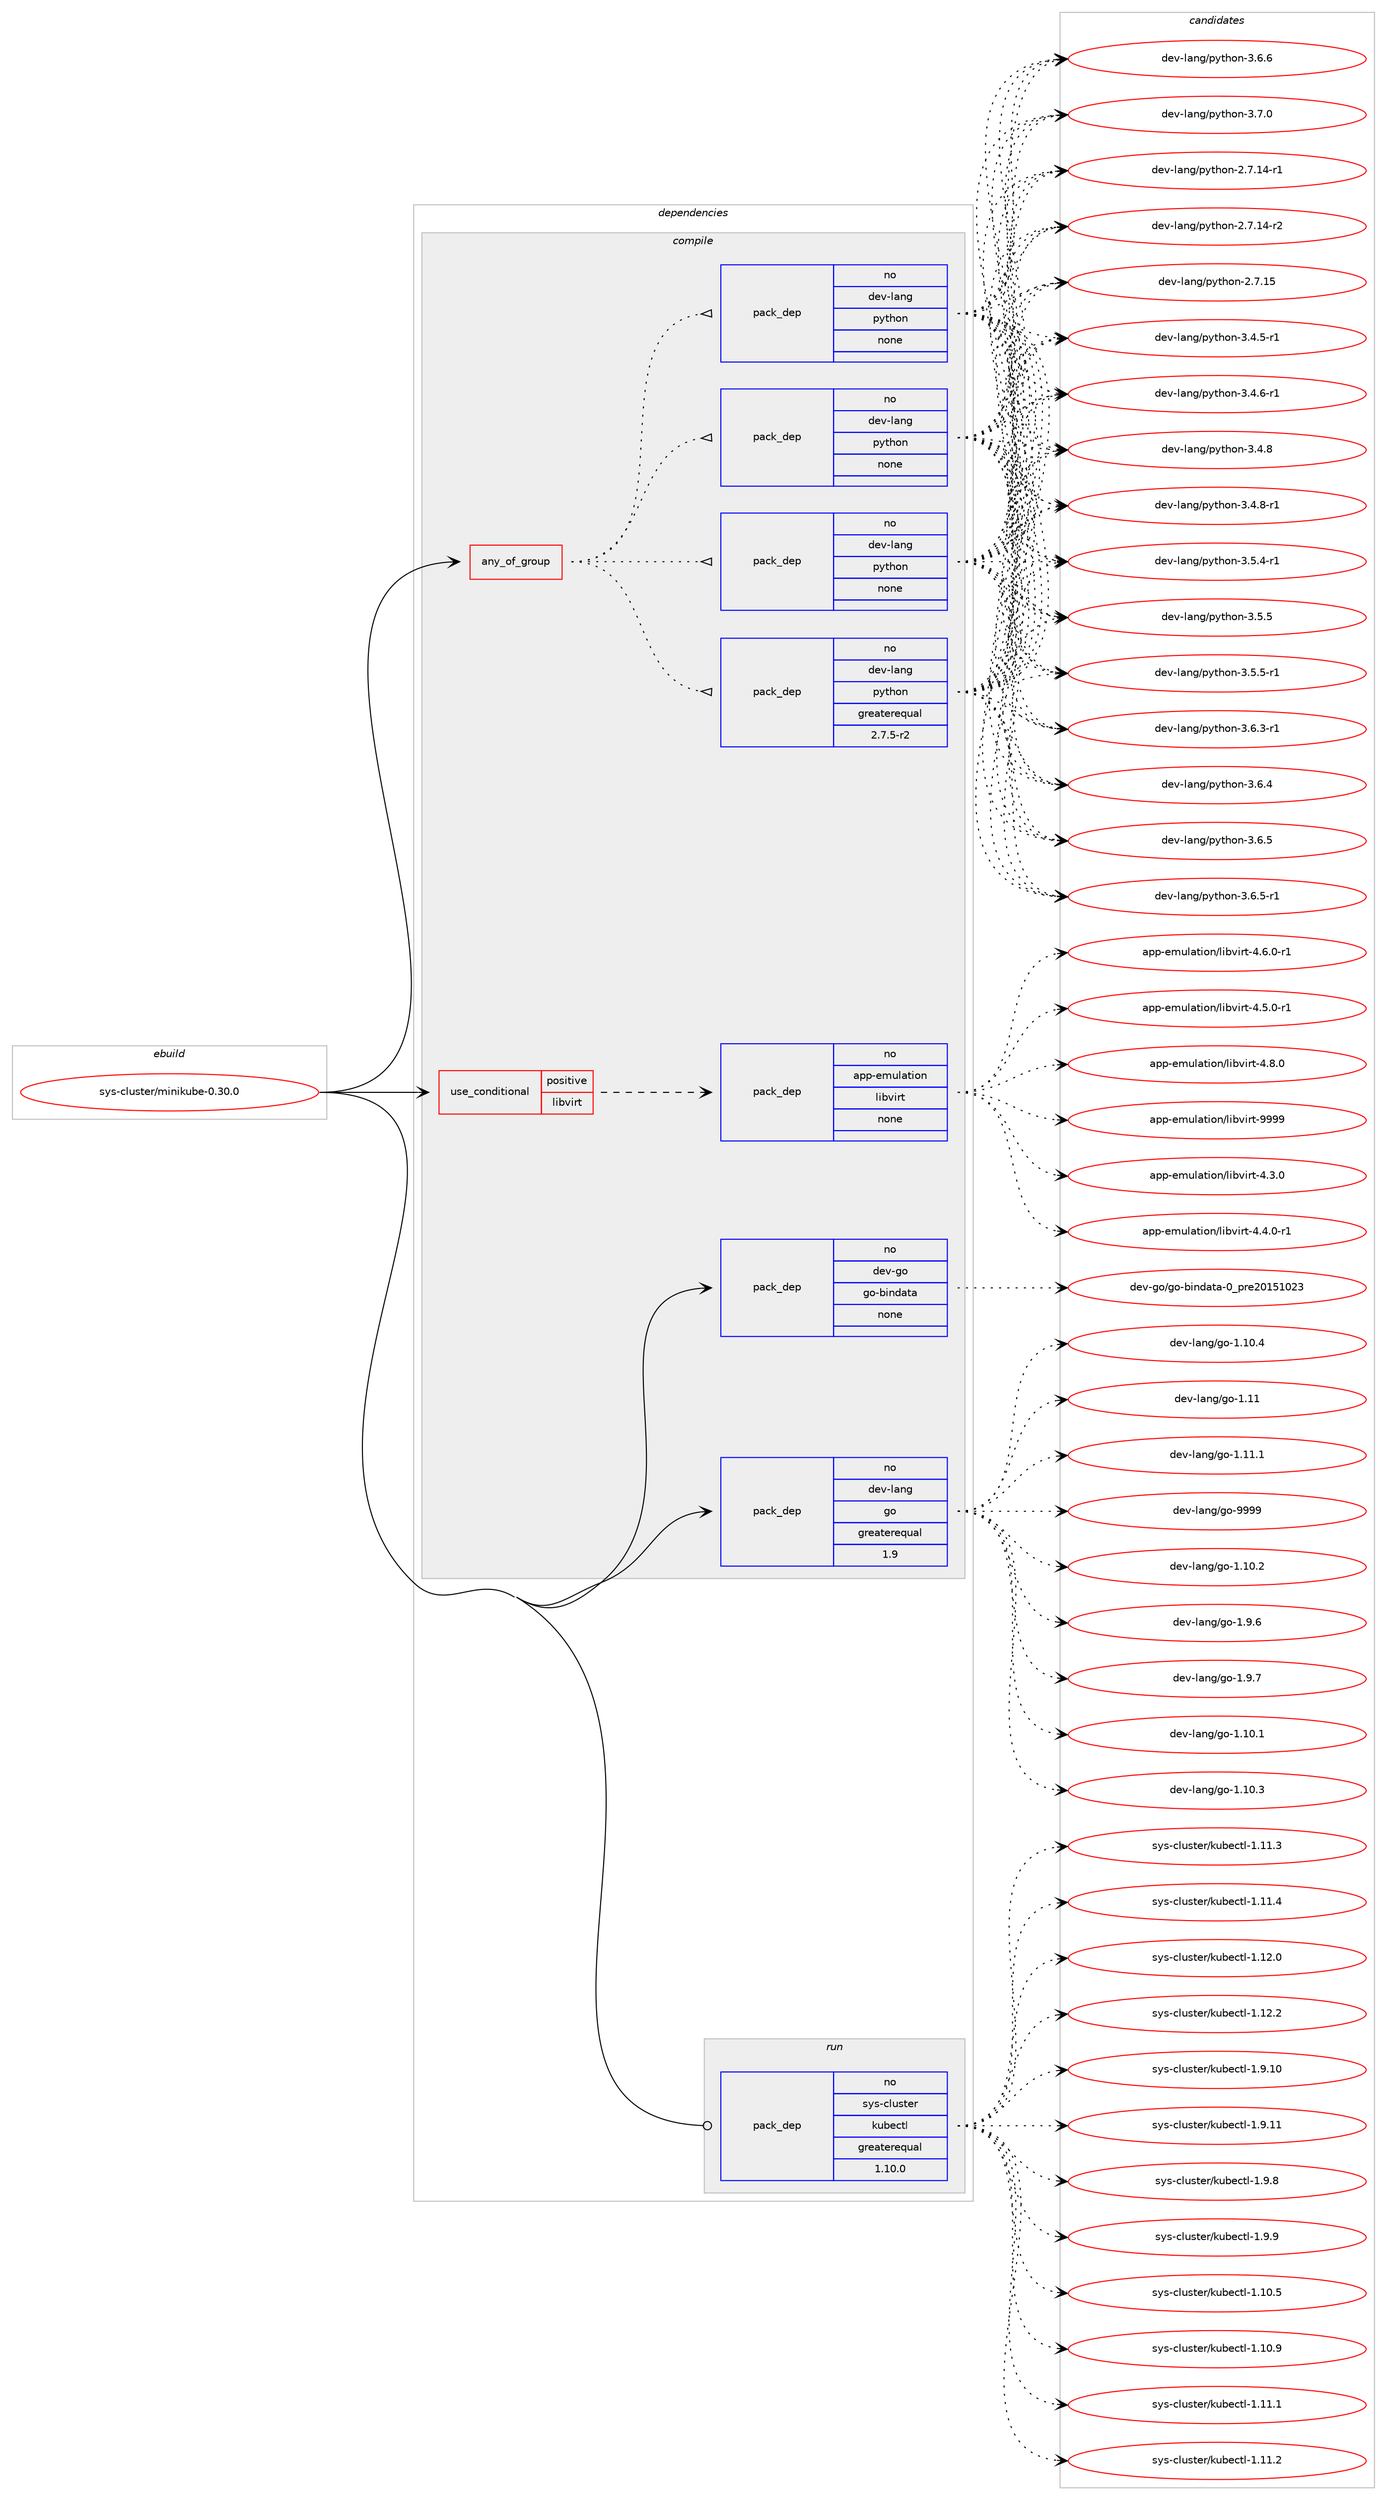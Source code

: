 digraph prolog {

# *************
# Graph options
# *************

newrank=true;
concentrate=true;
compound=true;
graph [rankdir=LR,fontname=Helvetica,fontsize=10,ranksep=1.5];#, ranksep=2.5, nodesep=0.2];
edge  [arrowhead=vee];
node  [fontname=Helvetica,fontsize=10];

# **********
# The ebuild
# **********

subgraph cluster_leftcol {
color=gray;
rank=same;
label=<<i>ebuild</i>>;
id [label="sys-cluster/minikube-0.30.0", color=red, width=4, href="../sys-cluster/minikube-0.30.0.svg"];
}

# ****************
# The dependencies
# ****************

subgraph cluster_midcol {
color=gray;
label=<<i>dependencies</i>>;
subgraph cluster_compile {
fillcolor="#eeeeee";
style=filled;
label=<<i>compile</i>>;
subgraph any172 {
dependency7243 [label=<<TABLE BORDER="0" CELLBORDER="1" CELLSPACING="0" CELLPADDING="4"><TR><TD CELLPADDING="10">any_of_group</TD></TR></TABLE>>, shape=none, color=red];subgraph pack5821 {
dependency7244 [label=<<TABLE BORDER="0" CELLBORDER="1" CELLSPACING="0" CELLPADDING="4" WIDTH="220"><TR><TD ROWSPAN="6" CELLPADDING="30">pack_dep</TD></TR><TR><TD WIDTH="110">no</TD></TR><TR><TD>dev-lang</TD></TR><TR><TD>python</TD></TR><TR><TD>none</TD></TR><TR><TD></TD></TR></TABLE>>, shape=none, color=blue];
}
dependency7243:e -> dependency7244:w [weight=20,style="dotted",arrowhead="oinv"];
subgraph pack5822 {
dependency7245 [label=<<TABLE BORDER="0" CELLBORDER="1" CELLSPACING="0" CELLPADDING="4" WIDTH="220"><TR><TD ROWSPAN="6" CELLPADDING="30">pack_dep</TD></TR><TR><TD WIDTH="110">no</TD></TR><TR><TD>dev-lang</TD></TR><TR><TD>python</TD></TR><TR><TD>none</TD></TR><TR><TD></TD></TR></TABLE>>, shape=none, color=blue];
}
dependency7243:e -> dependency7245:w [weight=20,style="dotted",arrowhead="oinv"];
subgraph pack5823 {
dependency7246 [label=<<TABLE BORDER="0" CELLBORDER="1" CELLSPACING="0" CELLPADDING="4" WIDTH="220"><TR><TD ROWSPAN="6" CELLPADDING="30">pack_dep</TD></TR><TR><TD WIDTH="110">no</TD></TR><TR><TD>dev-lang</TD></TR><TR><TD>python</TD></TR><TR><TD>none</TD></TR><TR><TD></TD></TR></TABLE>>, shape=none, color=blue];
}
dependency7243:e -> dependency7246:w [weight=20,style="dotted",arrowhead="oinv"];
subgraph pack5824 {
dependency7247 [label=<<TABLE BORDER="0" CELLBORDER="1" CELLSPACING="0" CELLPADDING="4" WIDTH="220"><TR><TD ROWSPAN="6" CELLPADDING="30">pack_dep</TD></TR><TR><TD WIDTH="110">no</TD></TR><TR><TD>dev-lang</TD></TR><TR><TD>python</TD></TR><TR><TD>greaterequal</TD></TR><TR><TD>2.7.5-r2</TD></TR></TABLE>>, shape=none, color=blue];
}
dependency7243:e -> dependency7247:w [weight=20,style="dotted",arrowhead="oinv"];
}
id:e -> dependency7243:w [weight=20,style="solid",arrowhead="vee"];
subgraph cond1241 {
dependency7248 [label=<<TABLE BORDER="0" CELLBORDER="1" CELLSPACING="0" CELLPADDING="4"><TR><TD ROWSPAN="3" CELLPADDING="10">use_conditional</TD></TR><TR><TD>positive</TD></TR><TR><TD>libvirt</TD></TR></TABLE>>, shape=none, color=red];
subgraph pack5825 {
dependency7249 [label=<<TABLE BORDER="0" CELLBORDER="1" CELLSPACING="0" CELLPADDING="4" WIDTH="220"><TR><TD ROWSPAN="6" CELLPADDING="30">pack_dep</TD></TR><TR><TD WIDTH="110">no</TD></TR><TR><TD>app-emulation</TD></TR><TR><TD>libvirt</TD></TR><TR><TD>none</TD></TR><TR><TD></TD></TR></TABLE>>, shape=none, color=blue];
}
dependency7248:e -> dependency7249:w [weight=20,style="dashed",arrowhead="vee"];
}
id:e -> dependency7248:w [weight=20,style="solid",arrowhead="vee"];
subgraph pack5826 {
dependency7250 [label=<<TABLE BORDER="0" CELLBORDER="1" CELLSPACING="0" CELLPADDING="4" WIDTH="220"><TR><TD ROWSPAN="6" CELLPADDING="30">pack_dep</TD></TR><TR><TD WIDTH="110">no</TD></TR><TR><TD>dev-go</TD></TR><TR><TD>go-bindata</TD></TR><TR><TD>none</TD></TR><TR><TD></TD></TR></TABLE>>, shape=none, color=blue];
}
id:e -> dependency7250:w [weight=20,style="solid",arrowhead="vee"];
subgraph pack5827 {
dependency7251 [label=<<TABLE BORDER="0" CELLBORDER="1" CELLSPACING="0" CELLPADDING="4" WIDTH="220"><TR><TD ROWSPAN="6" CELLPADDING="30">pack_dep</TD></TR><TR><TD WIDTH="110">no</TD></TR><TR><TD>dev-lang</TD></TR><TR><TD>go</TD></TR><TR><TD>greaterequal</TD></TR><TR><TD>1.9</TD></TR></TABLE>>, shape=none, color=blue];
}
id:e -> dependency7251:w [weight=20,style="solid",arrowhead="vee"];
}
subgraph cluster_compileandrun {
fillcolor="#eeeeee";
style=filled;
label=<<i>compile and run</i>>;
}
subgraph cluster_run {
fillcolor="#eeeeee";
style=filled;
label=<<i>run</i>>;
subgraph pack5828 {
dependency7252 [label=<<TABLE BORDER="0" CELLBORDER="1" CELLSPACING="0" CELLPADDING="4" WIDTH="220"><TR><TD ROWSPAN="6" CELLPADDING="30">pack_dep</TD></TR><TR><TD WIDTH="110">no</TD></TR><TR><TD>sys-cluster</TD></TR><TR><TD>kubectl</TD></TR><TR><TD>greaterequal</TD></TR><TR><TD>1.10.0</TD></TR></TABLE>>, shape=none, color=blue];
}
id:e -> dependency7252:w [weight=20,style="solid",arrowhead="odot"];
}
}

# **************
# The candidates
# **************

subgraph cluster_choices {
rank=same;
color=gray;
label=<<i>candidates</i>>;

subgraph choice5821 {
color=black;
nodesep=1;
choice100101118451089711010347112121116104111110455046554649524511449 [label="dev-lang/python-2.7.14-r1", color=red, width=4,href="../dev-lang/python-2.7.14-r1.svg"];
choice100101118451089711010347112121116104111110455046554649524511450 [label="dev-lang/python-2.7.14-r2", color=red, width=4,href="../dev-lang/python-2.7.14-r2.svg"];
choice10010111845108971101034711212111610411111045504655464953 [label="dev-lang/python-2.7.15", color=red, width=4,href="../dev-lang/python-2.7.15.svg"];
choice1001011184510897110103471121211161041111104551465246534511449 [label="dev-lang/python-3.4.5-r1", color=red, width=4,href="../dev-lang/python-3.4.5-r1.svg"];
choice1001011184510897110103471121211161041111104551465246544511449 [label="dev-lang/python-3.4.6-r1", color=red, width=4,href="../dev-lang/python-3.4.6-r1.svg"];
choice100101118451089711010347112121116104111110455146524656 [label="dev-lang/python-3.4.8", color=red, width=4,href="../dev-lang/python-3.4.8.svg"];
choice1001011184510897110103471121211161041111104551465246564511449 [label="dev-lang/python-3.4.8-r1", color=red, width=4,href="../dev-lang/python-3.4.8-r1.svg"];
choice1001011184510897110103471121211161041111104551465346524511449 [label="dev-lang/python-3.5.4-r1", color=red, width=4,href="../dev-lang/python-3.5.4-r1.svg"];
choice100101118451089711010347112121116104111110455146534653 [label="dev-lang/python-3.5.5", color=red, width=4,href="../dev-lang/python-3.5.5.svg"];
choice1001011184510897110103471121211161041111104551465346534511449 [label="dev-lang/python-3.5.5-r1", color=red, width=4,href="../dev-lang/python-3.5.5-r1.svg"];
choice1001011184510897110103471121211161041111104551465446514511449 [label="dev-lang/python-3.6.3-r1", color=red, width=4,href="../dev-lang/python-3.6.3-r1.svg"];
choice100101118451089711010347112121116104111110455146544652 [label="dev-lang/python-3.6.4", color=red, width=4,href="../dev-lang/python-3.6.4.svg"];
choice100101118451089711010347112121116104111110455146544653 [label="dev-lang/python-3.6.5", color=red, width=4,href="../dev-lang/python-3.6.5.svg"];
choice1001011184510897110103471121211161041111104551465446534511449 [label="dev-lang/python-3.6.5-r1", color=red, width=4,href="../dev-lang/python-3.6.5-r1.svg"];
choice100101118451089711010347112121116104111110455146544654 [label="dev-lang/python-3.6.6", color=red, width=4,href="../dev-lang/python-3.6.6.svg"];
choice100101118451089711010347112121116104111110455146554648 [label="dev-lang/python-3.7.0", color=red, width=4,href="../dev-lang/python-3.7.0.svg"];
dependency7244:e -> choice100101118451089711010347112121116104111110455046554649524511449:w [style=dotted,weight="100"];
dependency7244:e -> choice100101118451089711010347112121116104111110455046554649524511450:w [style=dotted,weight="100"];
dependency7244:e -> choice10010111845108971101034711212111610411111045504655464953:w [style=dotted,weight="100"];
dependency7244:e -> choice1001011184510897110103471121211161041111104551465246534511449:w [style=dotted,weight="100"];
dependency7244:e -> choice1001011184510897110103471121211161041111104551465246544511449:w [style=dotted,weight="100"];
dependency7244:e -> choice100101118451089711010347112121116104111110455146524656:w [style=dotted,weight="100"];
dependency7244:e -> choice1001011184510897110103471121211161041111104551465246564511449:w [style=dotted,weight="100"];
dependency7244:e -> choice1001011184510897110103471121211161041111104551465346524511449:w [style=dotted,weight="100"];
dependency7244:e -> choice100101118451089711010347112121116104111110455146534653:w [style=dotted,weight="100"];
dependency7244:e -> choice1001011184510897110103471121211161041111104551465346534511449:w [style=dotted,weight="100"];
dependency7244:e -> choice1001011184510897110103471121211161041111104551465446514511449:w [style=dotted,weight="100"];
dependency7244:e -> choice100101118451089711010347112121116104111110455146544652:w [style=dotted,weight="100"];
dependency7244:e -> choice100101118451089711010347112121116104111110455146544653:w [style=dotted,weight="100"];
dependency7244:e -> choice1001011184510897110103471121211161041111104551465446534511449:w [style=dotted,weight="100"];
dependency7244:e -> choice100101118451089711010347112121116104111110455146544654:w [style=dotted,weight="100"];
dependency7244:e -> choice100101118451089711010347112121116104111110455146554648:w [style=dotted,weight="100"];
}
subgraph choice5822 {
color=black;
nodesep=1;
choice100101118451089711010347112121116104111110455046554649524511449 [label="dev-lang/python-2.7.14-r1", color=red, width=4,href="../dev-lang/python-2.7.14-r1.svg"];
choice100101118451089711010347112121116104111110455046554649524511450 [label="dev-lang/python-2.7.14-r2", color=red, width=4,href="../dev-lang/python-2.7.14-r2.svg"];
choice10010111845108971101034711212111610411111045504655464953 [label="dev-lang/python-2.7.15", color=red, width=4,href="../dev-lang/python-2.7.15.svg"];
choice1001011184510897110103471121211161041111104551465246534511449 [label="dev-lang/python-3.4.5-r1", color=red, width=4,href="../dev-lang/python-3.4.5-r1.svg"];
choice1001011184510897110103471121211161041111104551465246544511449 [label="dev-lang/python-3.4.6-r1", color=red, width=4,href="../dev-lang/python-3.4.6-r1.svg"];
choice100101118451089711010347112121116104111110455146524656 [label="dev-lang/python-3.4.8", color=red, width=4,href="../dev-lang/python-3.4.8.svg"];
choice1001011184510897110103471121211161041111104551465246564511449 [label="dev-lang/python-3.4.8-r1", color=red, width=4,href="../dev-lang/python-3.4.8-r1.svg"];
choice1001011184510897110103471121211161041111104551465346524511449 [label="dev-lang/python-3.5.4-r1", color=red, width=4,href="../dev-lang/python-3.5.4-r1.svg"];
choice100101118451089711010347112121116104111110455146534653 [label="dev-lang/python-3.5.5", color=red, width=4,href="../dev-lang/python-3.5.5.svg"];
choice1001011184510897110103471121211161041111104551465346534511449 [label="dev-lang/python-3.5.5-r1", color=red, width=4,href="../dev-lang/python-3.5.5-r1.svg"];
choice1001011184510897110103471121211161041111104551465446514511449 [label="dev-lang/python-3.6.3-r1", color=red, width=4,href="../dev-lang/python-3.6.3-r1.svg"];
choice100101118451089711010347112121116104111110455146544652 [label="dev-lang/python-3.6.4", color=red, width=4,href="../dev-lang/python-3.6.4.svg"];
choice100101118451089711010347112121116104111110455146544653 [label="dev-lang/python-3.6.5", color=red, width=4,href="../dev-lang/python-3.6.5.svg"];
choice1001011184510897110103471121211161041111104551465446534511449 [label="dev-lang/python-3.6.5-r1", color=red, width=4,href="../dev-lang/python-3.6.5-r1.svg"];
choice100101118451089711010347112121116104111110455146544654 [label="dev-lang/python-3.6.6", color=red, width=4,href="../dev-lang/python-3.6.6.svg"];
choice100101118451089711010347112121116104111110455146554648 [label="dev-lang/python-3.7.0", color=red, width=4,href="../dev-lang/python-3.7.0.svg"];
dependency7245:e -> choice100101118451089711010347112121116104111110455046554649524511449:w [style=dotted,weight="100"];
dependency7245:e -> choice100101118451089711010347112121116104111110455046554649524511450:w [style=dotted,weight="100"];
dependency7245:e -> choice10010111845108971101034711212111610411111045504655464953:w [style=dotted,weight="100"];
dependency7245:e -> choice1001011184510897110103471121211161041111104551465246534511449:w [style=dotted,weight="100"];
dependency7245:e -> choice1001011184510897110103471121211161041111104551465246544511449:w [style=dotted,weight="100"];
dependency7245:e -> choice100101118451089711010347112121116104111110455146524656:w [style=dotted,weight="100"];
dependency7245:e -> choice1001011184510897110103471121211161041111104551465246564511449:w [style=dotted,weight="100"];
dependency7245:e -> choice1001011184510897110103471121211161041111104551465346524511449:w [style=dotted,weight="100"];
dependency7245:e -> choice100101118451089711010347112121116104111110455146534653:w [style=dotted,weight="100"];
dependency7245:e -> choice1001011184510897110103471121211161041111104551465346534511449:w [style=dotted,weight="100"];
dependency7245:e -> choice1001011184510897110103471121211161041111104551465446514511449:w [style=dotted,weight="100"];
dependency7245:e -> choice100101118451089711010347112121116104111110455146544652:w [style=dotted,weight="100"];
dependency7245:e -> choice100101118451089711010347112121116104111110455146544653:w [style=dotted,weight="100"];
dependency7245:e -> choice1001011184510897110103471121211161041111104551465446534511449:w [style=dotted,weight="100"];
dependency7245:e -> choice100101118451089711010347112121116104111110455146544654:w [style=dotted,weight="100"];
dependency7245:e -> choice100101118451089711010347112121116104111110455146554648:w [style=dotted,weight="100"];
}
subgraph choice5823 {
color=black;
nodesep=1;
choice100101118451089711010347112121116104111110455046554649524511449 [label="dev-lang/python-2.7.14-r1", color=red, width=4,href="../dev-lang/python-2.7.14-r1.svg"];
choice100101118451089711010347112121116104111110455046554649524511450 [label="dev-lang/python-2.7.14-r2", color=red, width=4,href="../dev-lang/python-2.7.14-r2.svg"];
choice10010111845108971101034711212111610411111045504655464953 [label="dev-lang/python-2.7.15", color=red, width=4,href="../dev-lang/python-2.7.15.svg"];
choice1001011184510897110103471121211161041111104551465246534511449 [label="dev-lang/python-3.4.5-r1", color=red, width=4,href="../dev-lang/python-3.4.5-r1.svg"];
choice1001011184510897110103471121211161041111104551465246544511449 [label="dev-lang/python-3.4.6-r1", color=red, width=4,href="../dev-lang/python-3.4.6-r1.svg"];
choice100101118451089711010347112121116104111110455146524656 [label="dev-lang/python-3.4.8", color=red, width=4,href="../dev-lang/python-3.4.8.svg"];
choice1001011184510897110103471121211161041111104551465246564511449 [label="dev-lang/python-3.4.8-r1", color=red, width=4,href="../dev-lang/python-3.4.8-r1.svg"];
choice1001011184510897110103471121211161041111104551465346524511449 [label="dev-lang/python-3.5.4-r1", color=red, width=4,href="../dev-lang/python-3.5.4-r1.svg"];
choice100101118451089711010347112121116104111110455146534653 [label="dev-lang/python-3.5.5", color=red, width=4,href="../dev-lang/python-3.5.5.svg"];
choice1001011184510897110103471121211161041111104551465346534511449 [label="dev-lang/python-3.5.5-r1", color=red, width=4,href="../dev-lang/python-3.5.5-r1.svg"];
choice1001011184510897110103471121211161041111104551465446514511449 [label="dev-lang/python-3.6.3-r1", color=red, width=4,href="../dev-lang/python-3.6.3-r1.svg"];
choice100101118451089711010347112121116104111110455146544652 [label="dev-lang/python-3.6.4", color=red, width=4,href="../dev-lang/python-3.6.4.svg"];
choice100101118451089711010347112121116104111110455146544653 [label="dev-lang/python-3.6.5", color=red, width=4,href="../dev-lang/python-3.6.5.svg"];
choice1001011184510897110103471121211161041111104551465446534511449 [label="dev-lang/python-3.6.5-r1", color=red, width=4,href="../dev-lang/python-3.6.5-r1.svg"];
choice100101118451089711010347112121116104111110455146544654 [label="dev-lang/python-3.6.6", color=red, width=4,href="../dev-lang/python-3.6.6.svg"];
choice100101118451089711010347112121116104111110455146554648 [label="dev-lang/python-3.7.0", color=red, width=4,href="../dev-lang/python-3.7.0.svg"];
dependency7246:e -> choice100101118451089711010347112121116104111110455046554649524511449:w [style=dotted,weight="100"];
dependency7246:e -> choice100101118451089711010347112121116104111110455046554649524511450:w [style=dotted,weight="100"];
dependency7246:e -> choice10010111845108971101034711212111610411111045504655464953:w [style=dotted,weight="100"];
dependency7246:e -> choice1001011184510897110103471121211161041111104551465246534511449:w [style=dotted,weight="100"];
dependency7246:e -> choice1001011184510897110103471121211161041111104551465246544511449:w [style=dotted,weight="100"];
dependency7246:e -> choice100101118451089711010347112121116104111110455146524656:w [style=dotted,weight="100"];
dependency7246:e -> choice1001011184510897110103471121211161041111104551465246564511449:w [style=dotted,weight="100"];
dependency7246:e -> choice1001011184510897110103471121211161041111104551465346524511449:w [style=dotted,weight="100"];
dependency7246:e -> choice100101118451089711010347112121116104111110455146534653:w [style=dotted,weight="100"];
dependency7246:e -> choice1001011184510897110103471121211161041111104551465346534511449:w [style=dotted,weight="100"];
dependency7246:e -> choice1001011184510897110103471121211161041111104551465446514511449:w [style=dotted,weight="100"];
dependency7246:e -> choice100101118451089711010347112121116104111110455146544652:w [style=dotted,weight="100"];
dependency7246:e -> choice100101118451089711010347112121116104111110455146544653:w [style=dotted,weight="100"];
dependency7246:e -> choice1001011184510897110103471121211161041111104551465446534511449:w [style=dotted,weight="100"];
dependency7246:e -> choice100101118451089711010347112121116104111110455146544654:w [style=dotted,weight="100"];
dependency7246:e -> choice100101118451089711010347112121116104111110455146554648:w [style=dotted,weight="100"];
}
subgraph choice5824 {
color=black;
nodesep=1;
choice100101118451089711010347112121116104111110455046554649524511449 [label="dev-lang/python-2.7.14-r1", color=red, width=4,href="../dev-lang/python-2.7.14-r1.svg"];
choice100101118451089711010347112121116104111110455046554649524511450 [label="dev-lang/python-2.7.14-r2", color=red, width=4,href="../dev-lang/python-2.7.14-r2.svg"];
choice10010111845108971101034711212111610411111045504655464953 [label="dev-lang/python-2.7.15", color=red, width=4,href="../dev-lang/python-2.7.15.svg"];
choice1001011184510897110103471121211161041111104551465246534511449 [label="dev-lang/python-3.4.5-r1", color=red, width=4,href="../dev-lang/python-3.4.5-r1.svg"];
choice1001011184510897110103471121211161041111104551465246544511449 [label="dev-lang/python-3.4.6-r1", color=red, width=4,href="../dev-lang/python-3.4.6-r1.svg"];
choice100101118451089711010347112121116104111110455146524656 [label="dev-lang/python-3.4.8", color=red, width=4,href="../dev-lang/python-3.4.8.svg"];
choice1001011184510897110103471121211161041111104551465246564511449 [label="dev-lang/python-3.4.8-r1", color=red, width=4,href="../dev-lang/python-3.4.8-r1.svg"];
choice1001011184510897110103471121211161041111104551465346524511449 [label="dev-lang/python-3.5.4-r1", color=red, width=4,href="../dev-lang/python-3.5.4-r1.svg"];
choice100101118451089711010347112121116104111110455146534653 [label="dev-lang/python-3.5.5", color=red, width=4,href="../dev-lang/python-3.5.5.svg"];
choice1001011184510897110103471121211161041111104551465346534511449 [label="dev-lang/python-3.5.5-r1", color=red, width=4,href="../dev-lang/python-3.5.5-r1.svg"];
choice1001011184510897110103471121211161041111104551465446514511449 [label="dev-lang/python-3.6.3-r1", color=red, width=4,href="../dev-lang/python-3.6.3-r1.svg"];
choice100101118451089711010347112121116104111110455146544652 [label="dev-lang/python-3.6.4", color=red, width=4,href="../dev-lang/python-3.6.4.svg"];
choice100101118451089711010347112121116104111110455146544653 [label="dev-lang/python-3.6.5", color=red, width=4,href="../dev-lang/python-3.6.5.svg"];
choice1001011184510897110103471121211161041111104551465446534511449 [label="dev-lang/python-3.6.5-r1", color=red, width=4,href="../dev-lang/python-3.6.5-r1.svg"];
choice100101118451089711010347112121116104111110455146544654 [label="dev-lang/python-3.6.6", color=red, width=4,href="../dev-lang/python-3.6.6.svg"];
choice100101118451089711010347112121116104111110455146554648 [label="dev-lang/python-3.7.0", color=red, width=4,href="../dev-lang/python-3.7.0.svg"];
dependency7247:e -> choice100101118451089711010347112121116104111110455046554649524511449:w [style=dotted,weight="100"];
dependency7247:e -> choice100101118451089711010347112121116104111110455046554649524511450:w [style=dotted,weight="100"];
dependency7247:e -> choice10010111845108971101034711212111610411111045504655464953:w [style=dotted,weight="100"];
dependency7247:e -> choice1001011184510897110103471121211161041111104551465246534511449:w [style=dotted,weight="100"];
dependency7247:e -> choice1001011184510897110103471121211161041111104551465246544511449:w [style=dotted,weight="100"];
dependency7247:e -> choice100101118451089711010347112121116104111110455146524656:w [style=dotted,weight="100"];
dependency7247:e -> choice1001011184510897110103471121211161041111104551465246564511449:w [style=dotted,weight="100"];
dependency7247:e -> choice1001011184510897110103471121211161041111104551465346524511449:w [style=dotted,weight="100"];
dependency7247:e -> choice100101118451089711010347112121116104111110455146534653:w [style=dotted,weight="100"];
dependency7247:e -> choice1001011184510897110103471121211161041111104551465346534511449:w [style=dotted,weight="100"];
dependency7247:e -> choice1001011184510897110103471121211161041111104551465446514511449:w [style=dotted,weight="100"];
dependency7247:e -> choice100101118451089711010347112121116104111110455146544652:w [style=dotted,weight="100"];
dependency7247:e -> choice100101118451089711010347112121116104111110455146544653:w [style=dotted,weight="100"];
dependency7247:e -> choice1001011184510897110103471121211161041111104551465446534511449:w [style=dotted,weight="100"];
dependency7247:e -> choice100101118451089711010347112121116104111110455146544654:w [style=dotted,weight="100"];
dependency7247:e -> choice100101118451089711010347112121116104111110455146554648:w [style=dotted,weight="100"];
}
subgraph choice5825 {
color=black;
nodesep=1;
choice9711211245101109117108971161051111104710810598118105114116455246514648 [label="app-emulation/libvirt-4.3.0", color=red, width=4,href="../app-emulation/libvirt-4.3.0.svg"];
choice97112112451011091171089711610511111047108105981181051141164552465246484511449 [label="app-emulation/libvirt-4.4.0-r1", color=red, width=4,href="../app-emulation/libvirt-4.4.0-r1.svg"];
choice97112112451011091171089711610511111047108105981181051141164552465446484511449 [label="app-emulation/libvirt-4.6.0-r1", color=red, width=4,href="../app-emulation/libvirt-4.6.0-r1.svg"];
choice97112112451011091171089711610511111047108105981181051141164552465346484511449 [label="app-emulation/libvirt-4.5.0-r1", color=red, width=4,href="../app-emulation/libvirt-4.5.0-r1.svg"];
choice9711211245101109117108971161051111104710810598118105114116455246564648 [label="app-emulation/libvirt-4.8.0", color=red, width=4,href="../app-emulation/libvirt-4.8.0.svg"];
choice97112112451011091171089711610511111047108105981181051141164557575757 [label="app-emulation/libvirt-9999", color=red, width=4,href="../app-emulation/libvirt-9999.svg"];
dependency7249:e -> choice9711211245101109117108971161051111104710810598118105114116455246514648:w [style=dotted,weight="100"];
dependency7249:e -> choice97112112451011091171089711610511111047108105981181051141164552465246484511449:w [style=dotted,weight="100"];
dependency7249:e -> choice97112112451011091171089711610511111047108105981181051141164552465446484511449:w [style=dotted,weight="100"];
dependency7249:e -> choice97112112451011091171089711610511111047108105981181051141164552465346484511449:w [style=dotted,weight="100"];
dependency7249:e -> choice9711211245101109117108971161051111104710810598118105114116455246564648:w [style=dotted,weight="100"];
dependency7249:e -> choice97112112451011091171089711610511111047108105981181051141164557575757:w [style=dotted,weight="100"];
}
subgraph choice5826 {
color=black;
nodesep=1;
choice1001011184510311147103111459810511010097116974548951121141015048495349485051 [label="dev-go/go-bindata-0_pre20151023", color=red, width=4,href="../dev-go/go-bindata-0_pre20151023.svg"];
dependency7250:e -> choice1001011184510311147103111459810511010097116974548951121141015048495349485051:w [style=dotted,weight="100"];
}
subgraph choice5827 {
color=black;
nodesep=1;
choice10010111845108971101034710311145494649484650 [label="dev-lang/go-1.10.2", color=red, width=4,href="../dev-lang/go-1.10.2.svg"];
choice100101118451089711010347103111454946574654 [label="dev-lang/go-1.9.6", color=red, width=4,href="../dev-lang/go-1.9.6.svg"];
choice100101118451089711010347103111454946574655 [label="dev-lang/go-1.9.7", color=red, width=4,href="../dev-lang/go-1.9.7.svg"];
choice10010111845108971101034710311145494649484649 [label="dev-lang/go-1.10.1", color=red, width=4,href="../dev-lang/go-1.10.1.svg"];
choice10010111845108971101034710311145494649484651 [label="dev-lang/go-1.10.3", color=red, width=4,href="../dev-lang/go-1.10.3.svg"];
choice10010111845108971101034710311145494649484652 [label="dev-lang/go-1.10.4", color=red, width=4,href="../dev-lang/go-1.10.4.svg"];
choice1001011184510897110103471031114549464949 [label="dev-lang/go-1.11", color=red, width=4,href="../dev-lang/go-1.11.svg"];
choice10010111845108971101034710311145494649494649 [label="dev-lang/go-1.11.1", color=red, width=4,href="../dev-lang/go-1.11.1.svg"];
choice1001011184510897110103471031114557575757 [label="dev-lang/go-9999", color=red, width=4,href="../dev-lang/go-9999.svg"];
dependency7251:e -> choice10010111845108971101034710311145494649484650:w [style=dotted,weight="100"];
dependency7251:e -> choice100101118451089711010347103111454946574654:w [style=dotted,weight="100"];
dependency7251:e -> choice100101118451089711010347103111454946574655:w [style=dotted,weight="100"];
dependency7251:e -> choice10010111845108971101034710311145494649484649:w [style=dotted,weight="100"];
dependency7251:e -> choice10010111845108971101034710311145494649484651:w [style=dotted,weight="100"];
dependency7251:e -> choice10010111845108971101034710311145494649484652:w [style=dotted,weight="100"];
dependency7251:e -> choice1001011184510897110103471031114549464949:w [style=dotted,weight="100"];
dependency7251:e -> choice10010111845108971101034710311145494649494649:w [style=dotted,weight="100"];
dependency7251:e -> choice1001011184510897110103471031114557575757:w [style=dotted,weight="100"];
}
subgraph choice5828 {
color=black;
nodesep=1;
choice115121115459910811711511610111447107117981019911610845494649484653 [label="sys-cluster/kubectl-1.10.5", color=red, width=4,href="../sys-cluster/kubectl-1.10.5.svg"];
choice115121115459910811711511610111447107117981019911610845494649484657 [label="sys-cluster/kubectl-1.10.9", color=red, width=4,href="../sys-cluster/kubectl-1.10.9.svg"];
choice115121115459910811711511610111447107117981019911610845494649494649 [label="sys-cluster/kubectl-1.11.1", color=red, width=4,href="../sys-cluster/kubectl-1.11.1.svg"];
choice115121115459910811711511610111447107117981019911610845494649494650 [label="sys-cluster/kubectl-1.11.2", color=red, width=4,href="../sys-cluster/kubectl-1.11.2.svg"];
choice115121115459910811711511610111447107117981019911610845494649494651 [label="sys-cluster/kubectl-1.11.3", color=red, width=4,href="../sys-cluster/kubectl-1.11.3.svg"];
choice115121115459910811711511610111447107117981019911610845494649494652 [label="sys-cluster/kubectl-1.11.4", color=red, width=4,href="../sys-cluster/kubectl-1.11.4.svg"];
choice115121115459910811711511610111447107117981019911610845494649504648 [label="sys-cluster/kubectl-1.12.0", color=red, width=4,href="../sys-cluster/kubectl-1.12.0.svg"];
choice115121115459910811711511610111447107117981019911610845494649504650 [label="sys-cluster/kubectl-1.12.2", color=red, width=4,href="../sys-cluster/kubectl-1.12.2.svg"];
choice115121115459910811711511610111447107117981019911610845494657464948 [label="sys-cluster/kubectl-1.9.10", color=red, width=4,href="../sys-cluster/kubectl-1.9.10.svg"];
choice115121115459910811711511610111447107117981019911610845494657464949 [label="sys-cluster/kubectl-1.9.11", color=red, width=4,href="../sys-cluster/kubectl-1.9.11.svg"];
choice1151211154599108117115116101114471071179810199116108454946574656 [label="sys-cluster/kubectl-1.9.8", color=red, width=4,href="../sys-cluster/kubectl-1.9.8.svg"];
choice1151211154599108117115116101114471071179810199116108454946574657 [label="sys-cluster/kubectl-1.9.9", color=red, width=4,href="../sys-cluster/kubectl-1.9.9.svg"];
dependency7252:e -> choice115121115459910811711511610111447107117981019911610845494649484653:w [style=dotted,weight="100"];
dependency7252:e -> choice115121115459910811711511610111447107117981019911610845494649484657:w [style=dotted,weight="100"];
dependency7252:e -> choice115121115459910811711511610111447107117981019911610845494649494649:w [style=dotted,weight="100"];
dependency7252:e -> choice115121115459910811711511610111447107117981019911610845494649494650:w [style=dotted,weight="100"];
dependency7252:e -> choice115121115459910811711511610111447107117981019911610845494649494651:w [style=dotted,weight="100"];
dependency7252:e -> choice115121115459910811711511610111447107117981019911610845494649494652:w [style=dotted,weight="100"];
dependency7252:e -> choice115121115459910811711511610111447107117981019911610845494649504648:w [style=dotted,weight="100"];
dependency7252:e -> choice115121115459910811711511610111447107117981019911610845494649504650:w [style=dotted,weight="100"];
dependency7252:e -> choice115121115459910811711511610111447107117981019911610845494657464948:w [style=dotted,weight="100"];
dependency7252:e -> choice115121115459910811711511610111447107117981019911610845494657464949:w [style=dotted,weight="100"];
dependency7252:e -> choice1151211154599108117115116101114471071179810199116108454946574656:w [style=dotted,weight="100"];
dependency7252:e -> choice1151211154599108117115116101114471071179810199116108454946574657:w [style=dotted,weight="100"];
}
}

}
